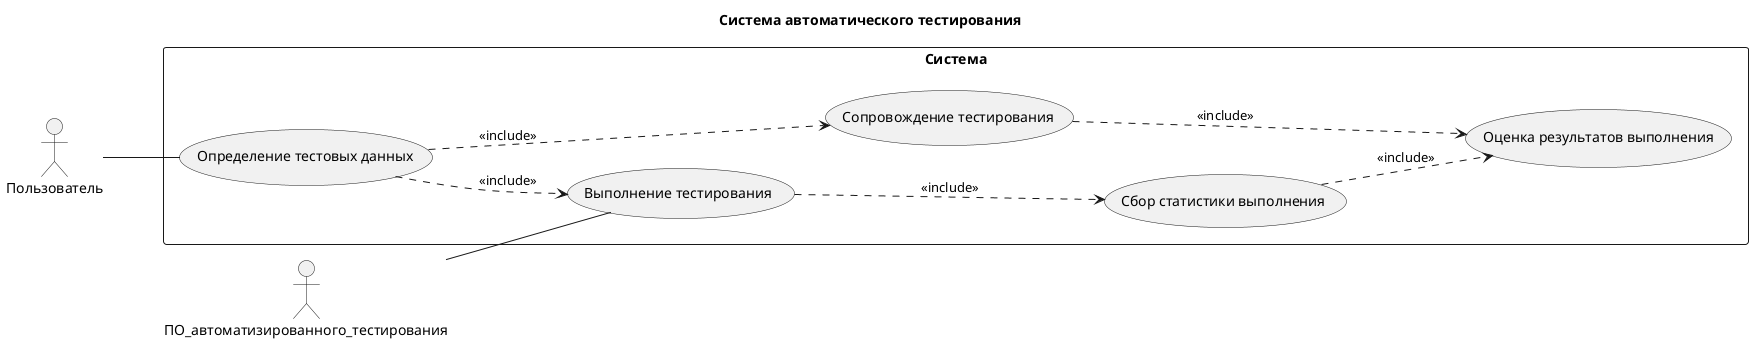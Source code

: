@startuml "Практическая работа 1-1"
left to right direction
title Система автоматического тестирования
actor Пользователь
actor ПО_автоматизированного_тестирования
rectangle Система {
Пользователь -- (Определение тестовых данных)
(Определение тестовых данных) ..>(Выполнение тестирования):<<include>>
(Определение тестовых данных) ..> (Сопровождение тестирования):<<include>>
ПО_автоматизированного_тестирования -- (Выполнение тестирования)
(Выполнение тестирования) ..>(Сбор статистики выполнения):<<include>>
(Сбор статистики выполнения) ..> (Оценка результатов выполнения):<<include>>
(Сопровождение тестирования) ..> (Оценка результатов выполнения):<<include>>
}
@enduml


@startuml "Практическая работа 1-2"
class Пользователь{
Определение тестовых данных()
Отслеживание тестирования()
Анализ результатов()
}
class ПО_автоматизированного_тестирования{
Приём тестовых данных()
Выполнение тестирования()
Вывод результаты выполнения()
}
class Тестовые_данные{
+Тестовые данные
}
class Тестирование{
+Номер тестирования
+Время выполнения тестирования
}
class Результаты{
+Номер тестирования
+Результаты тестирования
}
Пользователь --> Тестовые_данные:Определяет
ПО_автоматизированного_тестирования --> Тестовые_данные:Принимает
ПО_автоматизированного_тестирования --> Тестирование:Выполняет
ПО_автоматизированного_тестирования --> Результаты:Выводит
Пользователь --> Тестирование:Отслеживает
Пользователь --> Результаты:Анализирует
Тестовые_данные ..> Тестирование
Тестирование ..> Результаты
